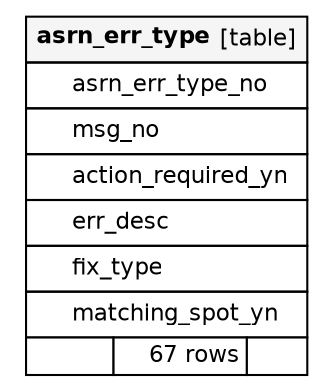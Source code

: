 // dot 2.40 on Mac OS X 10.12.6
// SchemaSpy rev Unknown
digraph "asrn_err_type" {
  graph [
    rankdir="RL"
    bgcolor="#ffffff"
    nodesep="0.18"
    ranksep="0.46"
    fontname="Helvetica"
    fontsize="11"
    ration="compress"
  ];
  node [
    fontname="Helvetica"
    fontsize="11"
    shape="plaintext"
  ];
  edge [
    arrowsize="0.8"
  ];
  "asrn_err_type" [
   label=<
    <TABLE BORDER="0" CELLBORDER="1" CELLSPACING="0" BGCOLOR="#ffffff">
      <TR><TD COLSPAN="3"  BGCOLOR="#f5f5f5"><TABLE BORDER="0" CELLSPACING="0"><TR><TD ALIGN="LEFT"><B>asrn_err_type</B></TD><TD ALIGN="RIGHT">[table]</TD></TR></TABLE></TD></TR>
      <TR><TD PORT="asrn_err_type_no" COLSPAN="3" ALIGN="LEFT"><TABLE BORDER="0" CELLSPACING="0" ALIGN="LEFT"><TR ALIGN="LEFT"><TD ALIGN="LEFT" FIXEDSIZE="TRUE" WIDTH="15" HEIGHT="16"></TD><TD ALIGN="LEFT" FIXEDSIZE="TRUE" WIDTH="110" HEIGHT="16">asrn_err_type_no</TD></TR></TABLE></TD></TR>
      <TR><TD PORT="msg_no" COLSPAN="3" ALIGN="LEFT"><TABLE BORDER="0" CELLSPACING="0" ALIGN="LEFT"><TR ALIGN="LEFT"><TD ALIGN="LEFT" FIXEDSIZE="TRUE" WIDTH="15" HEIGHT="16"></TD><TD ALIGN="LEFT" FIXEDSIZE="TRUE" WIDTH="110" HEIGHT="16">msg_no</TD></TR></TABLE></TD></TR>
      <TR><TD PORT="action_required_yn" COLSPAN="3" ALIGN="LEFT"><TABLE BORDER="0" CELLSPACING="0" ALIGN="LEFT"><TR ALIGN="LEFT"><TD ALIGN="LEFT" FIXEDSIZE="TRUE" WIDTH="15" HEIGHT="16"></TD><TD ALIGN="LEFT" FIXEDSIZE="TRUE" WIDTH="110" HEIGHT="16">action_required_yn</TD></TR></TABLE></TD></TR>
      <TR><TD PORT="err_desc" COLSPAN="3" ALIGN="LEFT"><TABLE BORDER="0" CELLSPACING="0" ALIGN="LEFT"><TR ALIGN="LEFT"><TD ALIGN="LEFT" FIXEDSIZE="TRUE" WIDTH="15" HEIGHT="16"></TD><TD ALIGN="LEFT" FIXEDSIZE="TRUE" WIDTH="110" HEIGHT="16">err_desc</TD></TR></TABLE></TD></TR>
      <TR><TD PORT="fix_type" COLSPAN="3" ALIGN="LEFT"><TABLE BORDER="0" CELLSPACING="0" ALIGN="LEFT"><TR ALIGN="LEFT"><TD ALIGN="LEFT" FIXEDSIZE="TRUE" WIDTH="15" HEIGHT="16"></TD><TD ALIGN="LEFT" FIXEDSIZE="TRUE" WIDTH="110" HEIGHT="16">fix_type</TD></TR></TABLE></TD></TR>
      <TR><TD PORT="matching_spot_yn" COLSPAN="3" ALIGN="LEFT"><TABLE BORDER="0" CELLSPACING="0" ALIGN="LEFT"><TR ALIGN="LEFT"><TD ALIGN="LEFT" FIXEDSIZE="TRUE" WIDTH="15" HEIGHT="16"></TD><TD ALIGN="LEFT" FIXEDSIZE="TRUE" WIDTH="110" HEIGHT="16">matching_spot_yn</TD></TR></TABLE></TD></TR>
      <TR><TD ALIGN="LEFT" BGCOLOR="#ffffff">  </TD><TD ALIGN="RIGHT" BGCOLOR="#ffffff">67 rows</TD><TD ALIGN="RIGHT" BGCOLOR="#ffffff">  </TD></TR>
    </TABLE>>
    URL="tables/asrn_err_type.html"
    tooltip="asrn_err_type"
  ];
}
